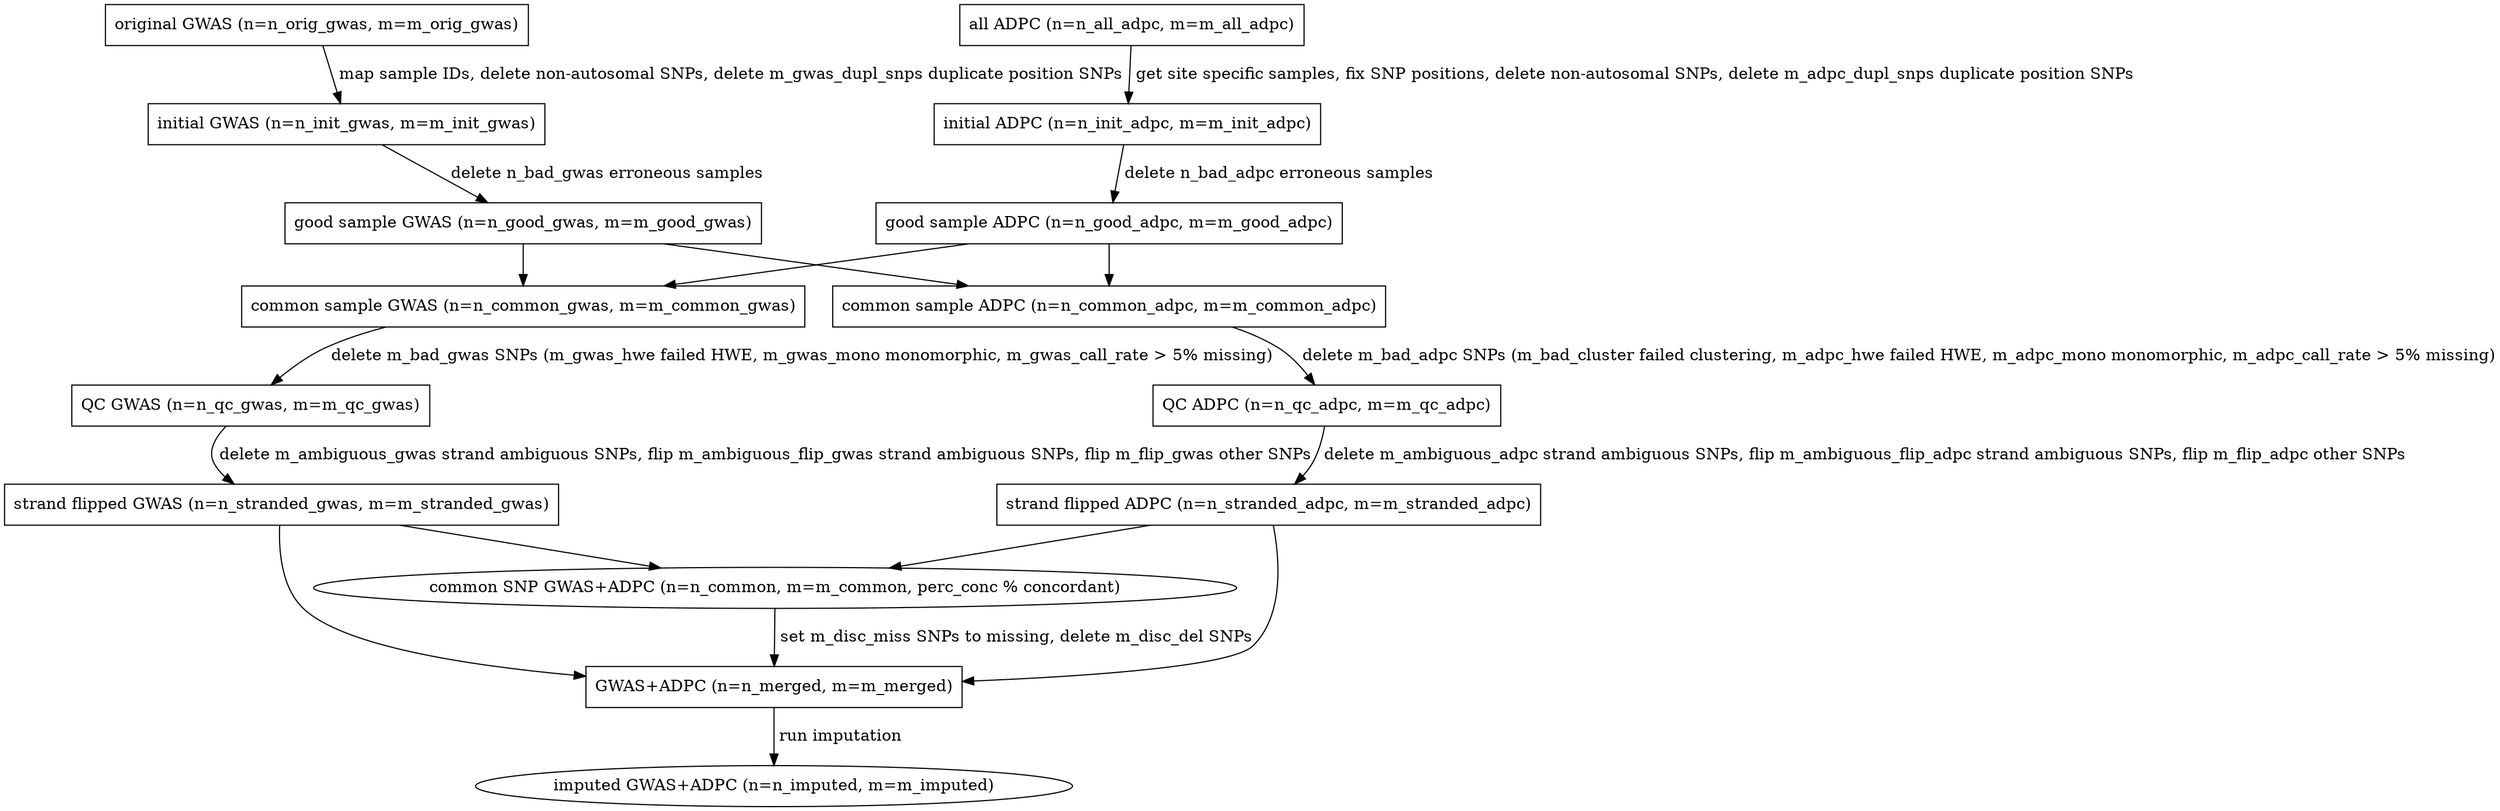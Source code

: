 #!dot
digraph {

    //Initial GWAS flow

    ORIG_GWAS [label="original GWAS (n=n_orig_gwas, m=m_orig_gwas)",
               shape=box] //params: n_orig_gwas, m_orig_gwas
    INIT_GWAS [label="initial GWAS (n=n_init_gwas, m=m_init_gwas)",
               shape=box] //params: n_init_gwas, m_init_gwas
    ORIG_GWAS -> INIT_GWAS [label= " map sample IDs, delete non-autosomal SNPs, delete m_gwas_dupl_snps duplicate position SNPs"];
                 //script: get_gwas_samples


    GOOD_GWAS [label="good sample GWAS (n=n_good_gwas, m=m_good_gwas)",
               shape=box] //params: n_good_gwas, m_good_gwas
    INIT_GWAS -> GOOD_GWAS [label=" delete n_bad_gwas erroneous samples"];
                //script: get_good_samples; params: n_bad_gwas

    COMMON_GWAS [label="common sample GWAS (n=n_common_gwas, m=m_common_gwas)",
                 shape=box] //params: n_common_gwas, m=m_common_gwas
    GOOD_GWAS -> COMMON_GWAS;
                 //script: get_common_samples

    QC_GWAS [label="QC GWAS (n=n_qc_gwas, m=m_qc_gwas)",
             shape=box] //params: n_qc_gwas, m=m_qc_gwas
    COMMON_GWAS -> QC_GWAS [label=" delete m_bad_gwas SNPs (m_gwas_hwe failed HWE, m_gwas_mono monomorphic, m_gwas_call_rate > 5% missing)"];
                //script: do_gwas_qc; params: m_bad_gwas
                //m (whatever subcategories removed)


    FLIPPED_GWAS [label="strand flipped GWAS (n=n_stranded_gwas, m=m_stranded_gwas)",
                  shape=box] //params: n_stranded_gwas, m_stranded_gwas
    QC_GWAS -> FLIPPED_GWAS  [label=" delete m_ambiguous_gwas strand ambiguous SNPs, flip m_ambiguous_flip_gwas strand ambiguous SNPs, flip m_flip_gwas other SNPs"];
                 //script: flip_strands; params: m_flip_gwas, m_ambiguous_gwas


    //Initial ADPC flow

    ALL_ADPC [label="all ADPC (n=n_all_adpc, m=m_all_adpc)",
              shape=box] //params:n_all_adpc, m_all_adpc
    INIT_ADPC [label="initial ADPC (n=n_init_adpc, m=m_init_adpc)",
               shape=box] //params: n_init_adpc, m_init_adpc
    ALL_ADPC -> INIT_ADPC [label=" get site specific samples, fix SNP positions, delete non-autosomal SNPs, delete m_adpc_dupl_snps duplicate position SNPs"]
                //script: get_adpc_samples (site)


    GOOD_ADPC [label="good sample ADPC (n=n_good_adpc, m=m_good_adpc)",
               shape=box] //params: n_good_adpc, m_good_adpc
    INIT_ADPC -> GOOD_ADPC [label=" delete n_bad_adpc erroneous samples"];
                //script: get_good_samples; params: n_bad_adpc

    COMMON_ADPC [label="common sample ADPC (n=n_common_adpc, m=m_common_adpc)",
                 shape=box] //params: n_common_adpc, m=m_common_adpc
    GOOD_ADPC -> COMMON_ADPC;
                 //script: get_common_samples

    QC_ADPC [label="QC ADPC (n=n_qc_adpc, m=m_qc_adpc)",
             shape=box] //params: n_qc_adpc, m=m_qc_adpc
    COMMON_ADPC -> QC_ADPC [label=" delete m_bad_adpc SNPs (m_bad_cluster failed clustering, m_adpc_hwe failed HWE, m_adpc_mono monomorphic, m_adpc_call_rate > 5% missing)"];
                //script: do_adpc_qc; params: m_bad_adpc
                //m (whatever subcategories removed)
                //remember to also remove ACGT

    FLIPPED_ADPC [label="strand flipped ADPC (n=n_stranded_adpc, m=m_stranded_adpc)",
                  shape=box] //params: n_stranded_adpc, m_stranded_adpc
    QC_ADPC -> FLIPPED_ADPC [label=" delete m_ambiguous_adpc strand ambiguous SNPs, flip m_ambiguous_flip_adpc strand ambiguous SNPs, flip m_flip_adpc other SNPs"];
                 //script: flip_strands; params: m_flip_adpc, m_ambiguous_adpc



    //GWAS + ADPC flows

    GOOD_ADPC -> COMMON_GWAS;
    GOOD_GWAS -> COMMON_ADPC;

    COMMON_SNP [label="common SNP GWAS+ADPC (n=n_common, m=m_common, perc_conc % concordant)",
                shape=ellipse] //params: n_common, m_common
    FLIPPED_GWAS -> COMMON_SNP; //script: get_common_snp_files
    FLIPPED_ADPC -> COMMON_SNP; //script: get_common_snp_files

    MERGED [label="GWAS+ADPC (n=n_merged, m=m_merged)",
            shape=box] //params: n_merged, m_merged
    COMMON_SNP -> MERGED [label= " set m_disc_miss SNPs to missing, delete m_disc_del SNPs"];
            //script: merge_adpc_gwas; params: m_disc_miss, m_disc_del
    FLIPPED_GWAS -> MERGED;
    FLIPPED_ADPC -> MERGED;

    IMPUTED [label="imputed GWAS+ADPC (n=n_imputed, m=m_imputed)"]
    MERGED -> IMPUTED [label=" run imputation"];
                //script:
}
